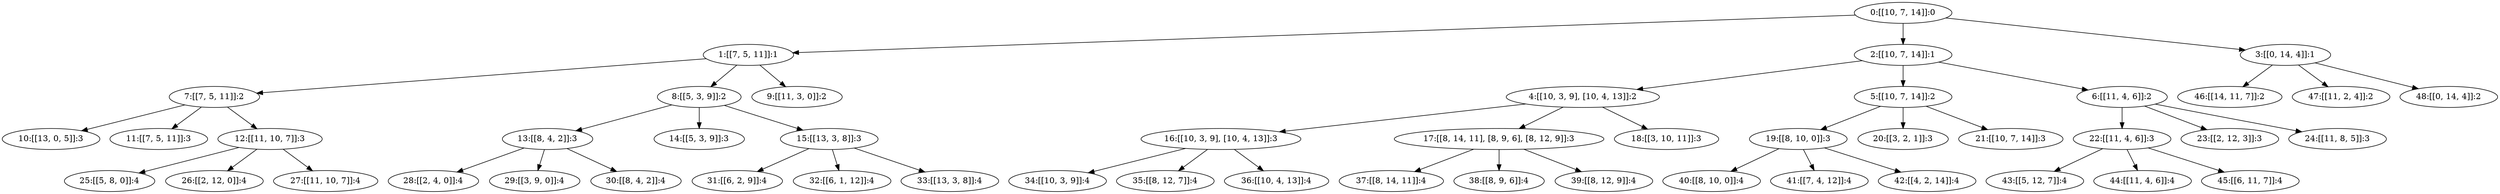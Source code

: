 digraph tree {
    "0:[[10, 7, 14]]:0";
    "1:[[7, 5, 11]]:1";
    "7:[[7, 5, 11]]:2";
    "10:[[13, 0, 5]]:3";
    "11:[[7, 5, 11]]:3";
    "12:[[11, 10, 7]]:3";
    "25:[[5, 8, 0]]:4";
    "26:[[2, 12, 0]]:4";
    "27:[[11, 10, 7]]:4";
    "8:[[5, 3, 9]]:2";
    "13:[[8, 4, 2]]:3";
    "28:[[2, 4, 0]]:4";
    "29:[[3, 9, 0]]:4";
    "30:[[8, 4, 2]]:4";
    "14:[[5, 3, 9]]:3";
    "15:[[13, 3, 8]]:3";
    "31:[[6, 2, 9]]:4";
    "32:[[6, 1, 12]]:4";
    "33:[[13, 3, 8]]:4";
    "9:[[11, 3, 0]]:2";
    "2:[[10, 7, 14]]:1";
    "4:[[10, 3, 9], [10, 4, 13]]:2";
    "16:[[10, 3, 9], [10, 4, 13]]:3";
    "34:[[10, 3, 9]]:4";
    "35:[[8, 12, 7]]:4";
    "36:[[10, 4, 13]]:4";
    "17:[[8, 14, 11], [8, 9, 6], [8, 12, 9]]:3";
    "37:[[8, 14, 11]]:4";
    "38:[[8, 9, 6]]:4";
    "39:[[8, 12, 9]]:4";
    "18:[[3, 10, 11]]:3";
    "5:[[10, 7, 14]]:2";
    "19:[[8, 10, 0]]:3";
    "40:[[8, 10, 0]]:4";
    "41:[[7, 4, 12]]:4";
    "42:[[4, 2, 14]]:4";
    "20:[[3, 2, 1]]:3";
    "21:[[10, 7, 14]]:3";
    "6:[[11, 4, 6]]:2";
    "22:[[11, 4, 6]]:3";
    "43:[[5, 12, 7]]:4";
    "44:[[11, 4, 6]]:4";
    "45:[[6, 11, 7]]:4";
    "23:[[2, 12, 3]]:3";
    "24:[[11, 8, 5]]:3";
    "3:[[0, 14, 4]]:1";
    "46:[[14, 11, 7]]:2";
    "47:[[11, 2, 4]]:2";
    "48:[[0, 14, 4]]:2";
    "0:[[10, 7, 14]]:0" -> "1:[[7, 5, 11]]:1";
    "0:[[10, 7, 14]]:0" -> "2:[[10, 7, 14]]:1";
    "0:[[10, 7, 14]]:0" -> "3:[[0, 14, 4]]:1";
    "1:[[7, 5, 11]]:1" -> "7:[[7, 5, 11]]:2";
    "1:[[7, 5, 11]]:1" -> "8:[[5, 3, 9]]:2";
    "1:[[7, 5, 11]]:1" -> "9:[[11, 3, 0]]:2";
    "7:[[7, 5, 11]]:2" -> "10:[[13, 0, 5]]:3";
    "7:[[7, 5, 11]]:2" -> "11:[[7, 5, 11]]:3";
    "7:[[7, 5, 11]]:2" -> "12:[[11, 10, 7]]:3";
    "12:[[11, 10, 7]]:3" -> "25:[[5, 8, 0]]:4";
    "12:[[11, 10, 7]]:3" -> "26:[[2, 12, 0]]:4";
    "12:[[11, 10, 7]]:3" -> "27:[[11, 10, 7]]:4";
    "8:[[5, 3, 9]]:2" -> "13:[[8, 4, 2]]:3";
    "8:[[5, 3, 9]]:2" -> "14:[[5, 3, 9]]:3";
    "8:[[5, 3, 9]]:2" -> "15:[[13, 3, 8]]:3";
    "13:[[8, 4, 2]]:3" -> "28:[[2, 4, 0]]:4";
    "13:[[8, 4, 2]]:3" -> "29:[[3, 9, 0]]:4";
    "13:[[8, 4, 2]]:3" -> "30:[[8, 4, 2]]:4";
    "15:[[13, 3, 8]]:3" -> "31:[[6, 2, 9]]:4";
    "15:[[13, 3, 8]]:3" -> "32:[[6, 1, 12]]:4";
    "15:[[13, 3, 8]]:3" -> "33:[[13, 3, 8]]:4";
    "2:[[10, 7, 14]]:1" -> "4:[[10, 3, 9], [10, 4, 13]]:2";
    "2:[[10, 7, 14]]:1" -> "5:[[10, 7, 14]]:2";
    "2:[[10, 7, 14]]:1" -> "6:[[11, 4, 6]]:2";
    "4:[[10, 3, 9], [10, 4, 13]]:2" -> "16:[[10, 3, 9], [10, 4, 13]]:3";
    "4:[[10, 3, 9], [10, 4, 13]]:2" -> "17:[[8, 14, 11], [8, 9, 6], [8, 12, 9]]:3";
    "4:[[10, 3, 9], [10, 4, 13]]:2" -> "18:[[3, 10, 11]]:3";
    "16:[[10, 3, 9], [10, 4, 13]]:3" -> "34:[[10, 3, 9]]:4";
    "16:[[10, 3, 9], [10, 4, 13]]:3" -> "35:[[8, 12, 7]]:4";
    "16:[[10, 3, 9], [10, 4, 13]]:3" -> "36:[[10, 4, 13]]:4";
    "17:[[8, 14, 11], [8, 9, 6], [8, 12, 9]]:3" -> "37:[[8, 14, 11]]:4";
    "17:[[8, 14, 11], [8, 9, 6], [8, 12, 9]]:3" -> "38:[[8, 9, 6]]:4";
    "17:[[8, 14, 11], [8, 9, 6], [8, 12, 9]]:3" -> "39:[[8, 12, 9]]:4";
    "5:[[10, 7, 14]]:2" -> "19:[[8, 10, 0]]:3";
    "5:[[10, 7, 14]]:2" -> "20:[[3, 2, 1]]:3";
    "5:[[10, 7, 14]]:2" -> "21:[[10, 7, 14]]:3";
    "19:[[8, 10, 0]]:3" -> "40:[[8, 10, 0]]:4";
    "19:[[8, 10, 0]]:3" -> "41:[[7, 4, 12]]:4";
    "19:[[8, 10, 0]]:3" -> "42:[[4, 2, 14]]:4";
    "6:[[11, 4, 6]]:2" -> "22:[[11, 4, 6]]:3";
    "6:[[11, 4, 6]]:2" -> "23:[[2, 12, 3]]:3";
    "6:[[11, 4, 6]]:2" -> "24:[[11, 8, 5]]:3";
    "22:[[11, 4, 6]]:3" -> "43:[[5, 12, 7]]:4";
    "22:[[11, 4, 6]]:3" -> "44:[[11, 4, 6]]:4";
    "22:[[11, 4, 6]]:3" -> "45:[[6, 11, 7]]:4";
    "3:[[0, 14, 4]]:1" -> "46:[[14, 11, 7]]:2";
    "3:[[0, 14, 4]]:1" -> "47:[[11, 2, 4]]:2";
    "3:[[0, 14, 4]]:1" -> "48:[[0, 14, 4]]:2";
}
